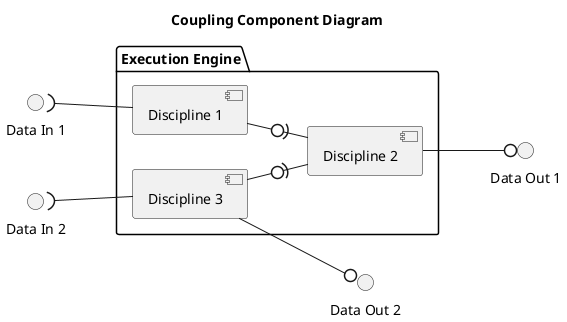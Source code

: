 @startuml

left to right direction

title Coupling Component Diagram

() "Data In 1" as DI1
() "Data In 2" as DI2

package "Execution Engine" {
  component "Discipline 1" as D1
  component "Discipline 2" as D2
  component "Discipline 3" as D3
}

() "Data Out 1" as DO1
() "Data Out 2" as DO2

DI1 )-- D1
DI2 )-- D3
D1 -0)- D2
D3 -0)- D2
D2 --0 DO1
D3 --0 DO2

@enduml
